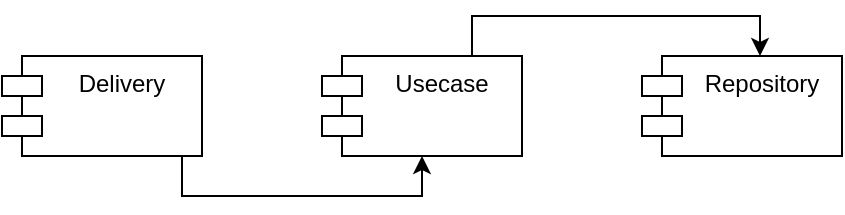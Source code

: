 <mxfile version="21.0.6" type="device"><diagram id="C5RBs43oDa-KdzZeNtuy" name="Page-1"><mxGraphModel dx="1024" dy="551" grid="1" gridSize="10" guides="1" tooltips="1" connect="1" arrows="1" fold="1" page="1" pageScale="1" pageWidth="827" pageHeight="1169" math="0" shadow="0"><root><mxCell id="WIyWlLk6GJQsqaUBKTNV-0"/><mxCell id="WIyWlLk6GJQsqaUBKTNV-1" parent="WIyWlLk6GJQsqaUBKTNV-0"/><mxCell id="saaSL8_oPGsoy_LMY1BZ-6" style="edgeStyle=orthogonalEdgeStyle;rounded=0;orthogonalLoop=1;jettySize=auto;html=1;exitX=0.75;exitY=0;exitDx=0;exitDy=0;" edge="1" parent="WIyWlLk6GJQsqaUBKTNV-1" source="saaSL8_oPGsoy_LMY1BZ-0"><mxGeometry relative="1" as="geometry"><mxPoint x="579" y="370" as="targetPoint"/><Array as="points"><mxPoint x="435" y="350"/><mxPoint x="579" y="350"/></Array></mxGeometry></mxCell><mxCell id="saaSL8_oPGsoy_LMY1BZ-0" value="Usecase" style="shape=module;align=left;spacingLeft=20;align=center;verticalAlign=top;whiteSpace=wrap;html=1;" vertex="1" parent="WIyWlLk6GJQsqaUBKTNV-1"><mxGeometry x="360" y="370" width="100" height="50" as="geometry"/></mxCell><mxCell id="saaSL8_oPGsoy_LMY1BZ-5" style="edgeStyle=orthogonalEdgeStyle;rounded=0;orthogonalLoop=1;jettySize=auto;html=1;entryX=0.5;entryY=1;entryDx=0;entryDy=0;" edge="1" parent="WIyWlLk6GJQsqaUBKTNV-1" source="saaSL8_oPGsoy_LMY1BZ-3" target="saaSL8_oPGsoy_LMY1BZ-0"><mxGeometry relative="1" as="geometry"><Array as="points"><mxPoint x="290" y="440"/><mxPoint x="410" y="440"/></Array></mxGeometry></mxCell><mxCell id="saaSL8_oPGsoy_LMY1BZ-3" value="Delivery&lt;br&gt;" style="shape=module;align=left;spacingLeft=20;align=center;verticalAlign=top;whiteSpace=wrap;html=1;" vertex="1" parent="WIyWlLk6GJQsqaUBKTNV-1"><mxGeometry x="200" y="370" width="100" height="50" as="geometry"/></mxCell><mxCell id="saaSL8_oPGsoy_LMY1BZ-4" value="Repository" style="shape=module;align=left;spacingLeft=20;align=center;verticalAlign=top;whiteSpace=wrap;html=1;" vertex="1" parent="WIyWlLk6GJQsqaUBKTNV-1"><mxGeometry x="520" y="370" width="100" height="50" as="geometry"/></mxCell></root></mxGraphModel></diagram></mxfile>